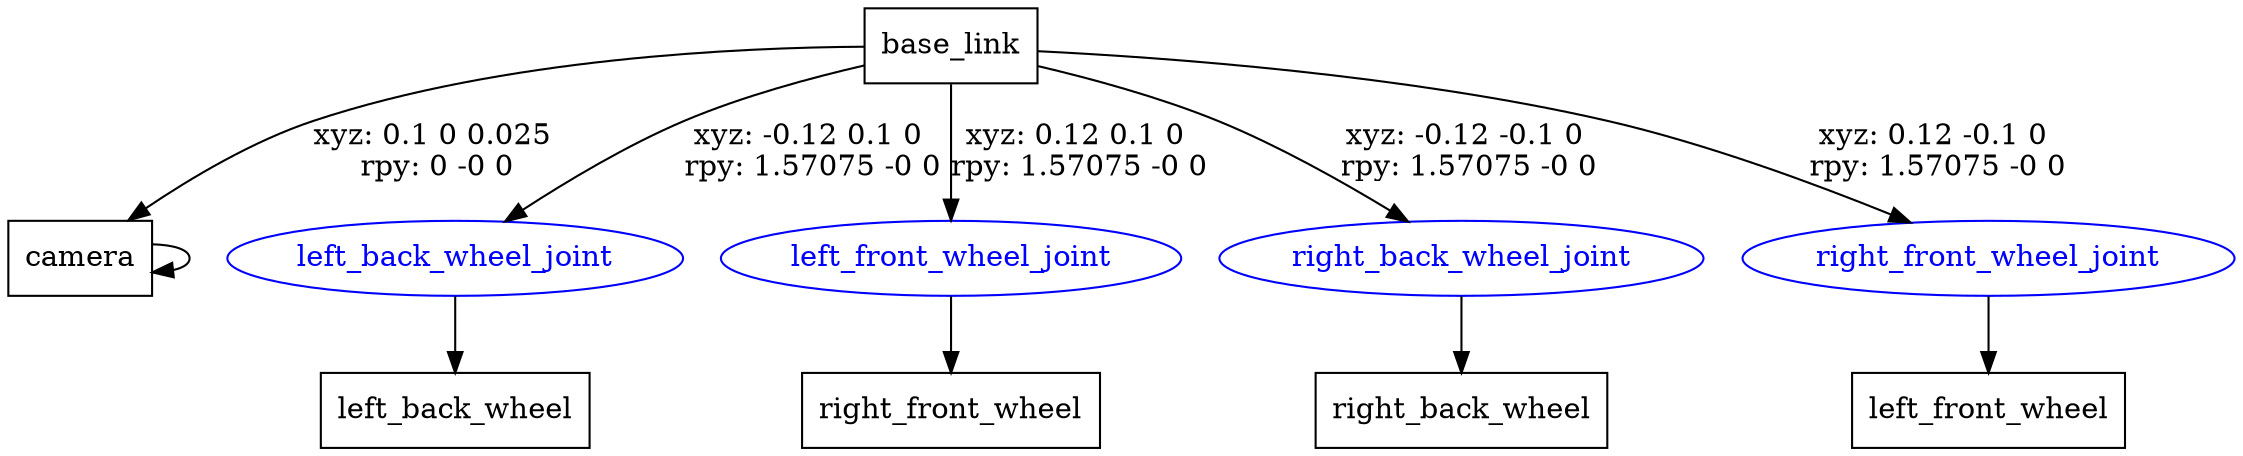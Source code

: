 digraph G {
node [shape=box];
"base_link" [label="base_link"];
"camera" [label="camera"];
"left_back_wheel" [label="left_back_wheel"];
"right_front_wheel" [label="right_front_wheel"];
"right_back_wheel" [label="right_back_wheel"];
"left_front_wheel" [label="left_front_wheel"];
node [shape=ellipse, color=blue, fontcolor=blue];
"base_link" -> "camera" [label="xyz: 0.1 0 0.025 \nrpy: 0 -0 0"]
"camera" -> "camera"
"base_link" -> "left_back_wheel_joint" [label="xyz: -0.12 0.1 0 \nrpy: 1.57075 -0 0"]
"left_back_wheel_joint" -> "left_back_wheel"
"base_link" -> "left_front_wheel_joint" [label="xyz: 0.12 0.1 0 \nrpy: 1.57075 -0 0"]
"left_front_wheel_joint" -> "right_front_wheel"
"base_link" -> "right_back_wheel_joint" [label="xyz: -0.12 -0.1 0 \nrpy: 1.57075 -0 0"]
"right_back_wheel_joint" -> "right_back_wheel"
"base_link" -> "right_front_wheel_joint" [label="xyz: 0.12 -0.1 0 \nrpy: 1.57075 -0 0"]
"right_front_wheel_joint" -> "left_front_wheel"
}
